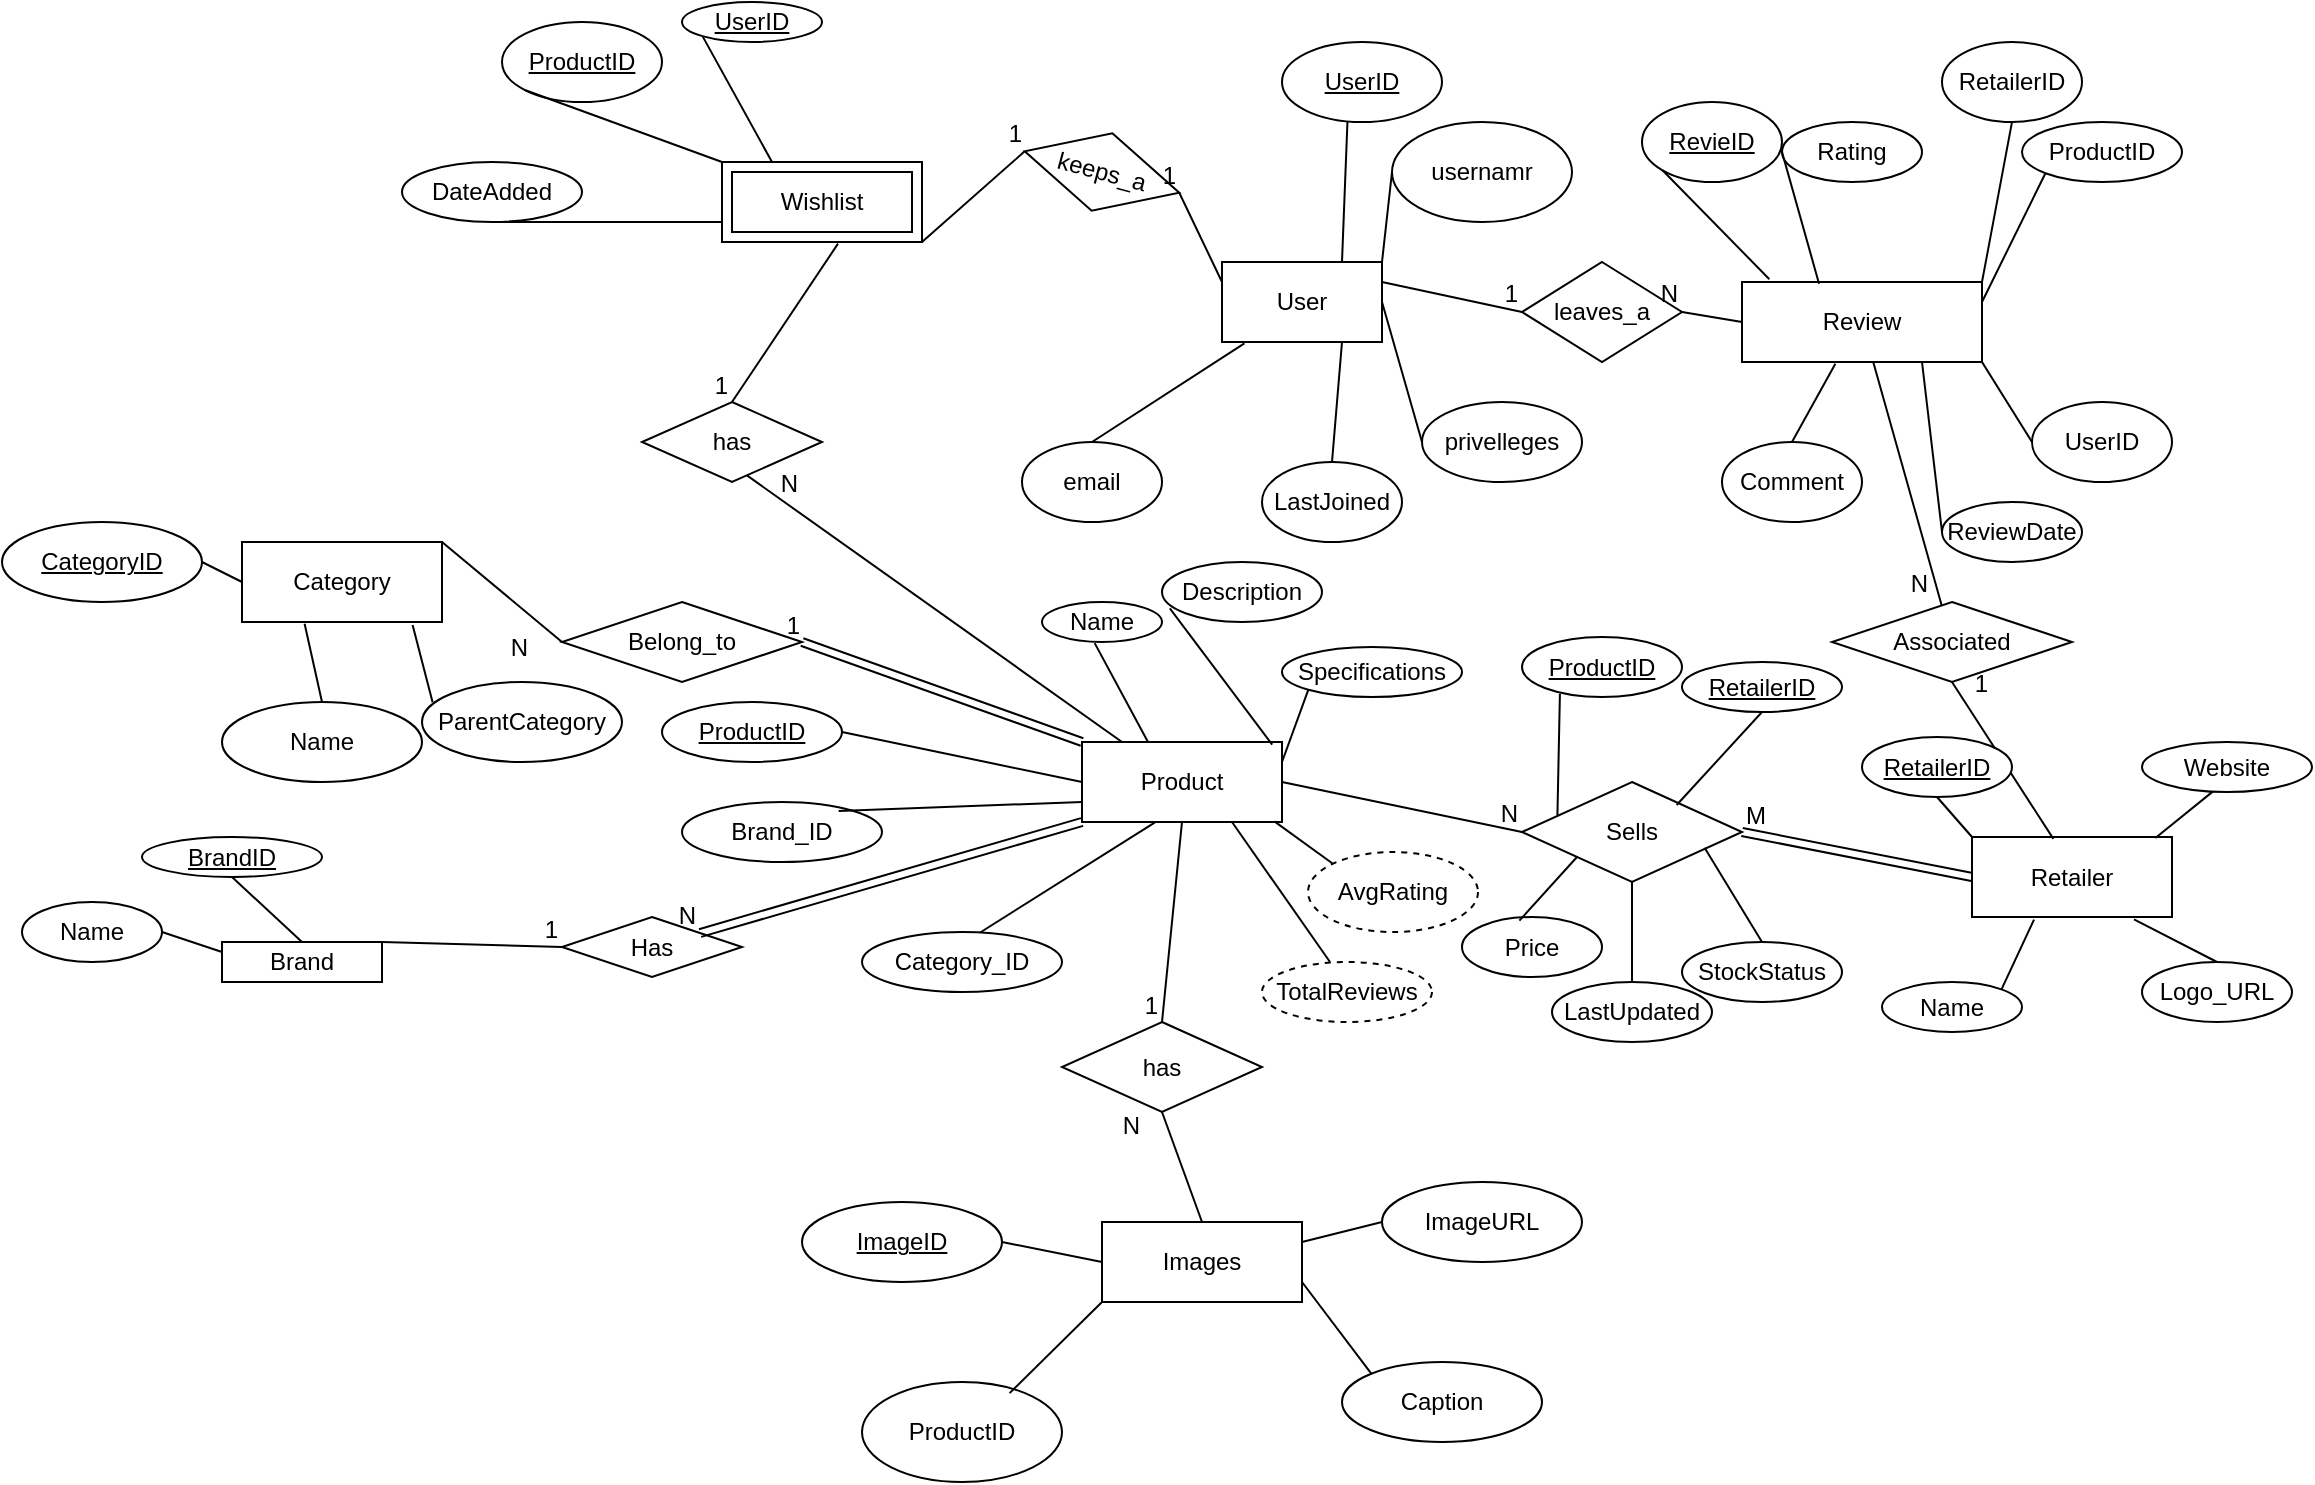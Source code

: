 <mxfile version="26.2.3">
  <diagram id="R2lEEEUBdFMjLlhIrx00" name="Page-1">
    <mxGraphModel dx="3183" dy="1044" grid="1" gridSize="10" guides="1" tooltips="1" connect="1" arrows="1" fold="1" page="1" pageScale="1" pageWidth="850" pageHeight="1100" math="0" shadow="0" extFonts="Permanent Marker^https://fonts.googleapis.com/css?family=Permanent+Marker">
      <root>
        <mxCell id="0" />
        <mxCell id="1" parent="0" />
        <mxCell id="jEEAlRVITa8a3OwtmOjl-1" value="User" style="rounded=0;whiteSpace=wrap;html=1;" vertex="1" parent="1">
          <mxGeometry x="340" y="290" width="80" height="40" as="geometry" />
        </mxCell>
        <mxCell id="jEEAlRVITa8a3OwtmOjl-2" value="email" style="ellipse;whiteSpace=wrap;html=1;" vertex="1" parent="1">
          <mxGeometry x="240" y="380" width="70" height="40" as="geometry" />
        </mxCell>
        <mxCell id="jEEAlRVITa8a3OwtmOjl-3" value="usernamr" style="ellipse;whiteSpace=wrap;html=1;" vertex="1" parent="1">
          <mxGeometry x="425" y="220" width="90" height="50" as="geometry" />
        </mxCell>
        <mxCell id="jEEAlRVITa8a3OwtmOjl-4" value="privelleges" style="ellipse;whiteSpace=wrap;html=1;" vertex="1" parent="1">
          <mxGeometry x="440" y="360" width="80" height="40" as="geometry" />
        </mxCell>
        <mxCell id="jEEAlRVITa8a3OwtmOjl-6" value="LastJoined" style="ellipse;whiteSpace=wrap;html=1;" vertex="1" parent="1">
          <mxGeometry x="360" y="390" width="70" height="40" as="geometry" />
        </mxCell>
        <mxCell id="jEEAlRVITa8a3OwtmOjl-7" value="&lt;u&gt;UserID&lt;/u&gt;" style="ellipse;whiteSpace=wrap;html=1;" vertex="1" parent="1">
          <mxGeometry x="370" y="180" width="80" height="40" as="geometry" />
        </mxCell>
        <mxCell id="jEEAlRVITa8a3OwtmOjl-9" value="" style="endArrow=none;html=1;rounded=0;exitX=0.5;exitY=0;exitDx=0;exitDy=0;entryX=0.14;entryY=1.018;entryDx=0;entryDy=0;entryPerimeter=0;" edge="1" parent="1" source="jEEAlRVITa8a3OwtmOjl-2" target="jEEAlRVITa8a3OwtmOjl-1">
          <mxGeometry width="50" height="50" relative="1" as="geometry">
            <mxPoint x="610" y="440" as="sourcePoint" />
            <mxPoint x="660" y="390" as="targetPoint" />
          </mxGeometry>
        </mxCell>
        <mxCell id="jEEAlRVITa8a3OwtmOjl-10" value="" style="endArrow=none;html=1;rounded=0;entryX=0.409;entryY=1;entryDx=0;entryDy=0;entryPerimeter=0;exitX=0.75;exitY=0;exitDx=0;exitDy=0;" edge="1" parent="1" source="jEEAlRVITa8a3OwtmOjl-1" target="jEEAlRVITa8a3OwtmOjl-7">
          <mxGeometry width="50" height="50" relative="1" as="geometry">
            <mxPoint x="335" y="280" as="sourcePoint" />
            <mxPoint x="385" y="230" as="targetPoint" />
          </mxGeometry>
        </mxCell>
        <mxCell id="jEEAlRVITa8a3OwtmOjl-11" value="" style="endArrow=none;html=1;rounded=0;exitX=1;exitY=0;exitDx=0;exitDy=0;entryX=0;entryY=0.5;entryDx=0;entryDy=0;" edge="1" parent="1" source="jEEAlRVITa8a3OwtmOjl-1" target="jEEAlRVITa8a3OwtmOjl-3">
          <mxGeometry width="50" height="50" relative="1" as="geometry">
            <mxPoint x="610" y="440" as="sourcePoint" />
            <mxPoint x="660" y="390" as="targetPoint" />
          </mxGeometry>
        </mxCell>
        <mxCell id="jEEAlRVITa8a3OwtmOjl-12" value="" style="endArrow=none;html=1;rounded=0;exitX=1;exitY=0.5;exitDx=0;exitDy=0;entryX=0;entryY=0.5;entryDx=0;entryDy=0;" edge="1" parent="1" source="jEEAlRVITa8a3OwtmOjl-1" target="jEEAlRVITa8a3OwtmOjl-4">
          <mxGeometry width="50" height="50" relative="1" as="geometry">
            <mxPoint x="610" y="440" as="sourcePoint" />
            <mxPoint x="660" y="390" as="targetPoint" />
          </mxGeometry>
        </mxCell>
        <mxCell id="jEEAlRVITa8a3OwtmOjl-13" value="" style="endArrow=none;html=1;rounded=0;entryX=0.75;entryY=1;entryDx=0;entryDy=0;exitX=0.5;exitY=0;exitDx=0;exitDy=0;" edge="1" parent="1" source="jEEAlRVITa8a3OwtmOjl-6" target="jEEAlRVITa8a3OwtmOjl-1">
          <mxGeometry width="50" height="50" relative="1" as="geometry">
            <mxPoint x="610" y="440" as="sourcePoint" />
            <mxPoint x="660" y="390" as="targetPoint" />
          </mxGeometry>
        </mxCell>
        <mxCell id="jEEAlRVITa8a3OwtmOjl-16" value="Review" style="rounded=0;whiteSpace=wrap;html=1;" vertex="1" parent="1">
          <mxGeometry x="600" y="300" width="120" height="40" as="geometry" />
        </mxCell>
        <mxCell id="jEEAlRVITa8a3OwtmOjl-17" value="Rating" style="ellipse;whiteSpace=wrap;html=1;" vertex="1" parent="1">
          <mxGeometry x="620" y="220" width="70" height="30" as="geometry" />
        </mxCell>
        <mxCell id="jEEAlRVITa8a3OwtmOjl-18" value="Comment" style="ellipse;whiteSpace=wrap;html=1;" vertex="1" parent="1">
          <mxGeometry x="590" y="380" width="70" height="40" as="geometry" />
        </mxCell>
        <mxCell id="jEEAlRVITa8a3OwtmOjl-19" value="ReviewDate" style="ellipse;whiteSpace=wrap;html=1;" vertex="1" parent="1">
          <mxGeometry x="700" y="410" width="70" height="30" as="geometry" />
        </mxCell>
        <mxCell id="jEEAlRVITa8a3OwtmOjl-20" value="UserID" style="ellipse;whiteSpace=wrap;html=1;" vertex="1" parent="1">
          <mxGeometry x="745" y="360" width="70" height="40" as="geometry" />
        </mxCell>
        <mxCell id="jEEAlRVITa8a3OwtmOjl-21" value="ProductID" style="ellipse;whiteSpace=wrap;html=1;" vertex="1" parent="1">
          <mxGeometry x="740" y="220" width="80" height="30" as="geometry" />
        </mxCell>
        <mxCell id="jEEAlRVITa8a3OwtmOjl-22" value="RetailerID" style="ellipse;whiteSpace=wrap;html=1;" vertex="1" parent="1">
          <mxGeometry x="700" y="180" width="70" height="40" as="geometry" />
        </mxCell>
        <mxCell id="jEEAlRVITa8a3OwtmOjl-23" value="&lt;u&gt;RevieID&lt;/u&gt;" style="ellipse;whiteSpace=wrap;html=1;" vertex="1" parent="1">
          <mxGeometry x="550" y="210" width="70" height="40" as="geometry" />
        </mxCell>
        <mxCell id="jEEAlRVITa8a3OwtmOjl-24" value="" style="endArrow=none;html=1;rounded=0;entryX=0;entryY=0.5;entryDx=0;entryDy=0;exitX=0.75;exitY=1;exitDx=0;exitDy=0;" edge="1" parent="1" source="jEEAlRVITa8a3OwtmOjl-16" target="jEEAlRVITa8a3OwtmOjl-19">
          <mxGeometry width="50" height="50" relative="1" as="geometry">
            <mxPoint x="620" y="450" as="sourcePoint" />
            <mxPoint x="670" y="400" as="targetPoint" />
          </mxGeometry>
        </mxCell>
        <mxCell id="jEEAlRVITa8a3OwtmOjl-25" value="" style="endArrow=none;html=1;rounded=0;entryX=0;entryY=0.5;entryDx=0;entryDy=0;exitX=1;exitY=1;exitDx=0;exitDy=0;" edge="1" parent="1" source="jEEAlRVITa8a3OwtmOjl-16" target="jEEAlRVITa8a3OwtmOjl-20">
          <mxGeometry width="50" height="50" relative="1" as="geometry">
            <mxPoint x="600" y="430" as="sourcePoint" />
            <mxPoint x="715.0" y="300" as="targetPoint" />
          </mxGeometry>
        </mxCell>
        <mxCell id="jEEAlRVITa8a3OwtmOjl-26" value="" style="endArrow=none;html=1;rounded=0;entryX=0;entryY=1;entryDx=0;entryDy=0;exitX=1;exitY=0.25;exitDx=0;exitDy=0;" edge="1" parent="1" source="jEEAlRVITa8a3OwtmOjl-16" target="jEEAlRVITa8a3OwtmOjl-21">
          <mxGeometry width="50" height="50" relative="1" as="geometry">
            <mxPoint x="570" y="430" as="sourcePoint" />
            <mxPoint x="620" y="380" as="targetPoint" />
          </mxGeometry>
        </mxCell>
        <mxCell id="jEEAlRVITa8a3OwtmOjl-27" value="" style="endArrow=none;html=1;rounded=0;entryX=0.5;entryY=1;entryDx=0;entryDy=0;exitX=1;exitY=0;exitDx=0;exitDy=0;" edge="1" parent="1" source="jEEAlRVITa8a3OwtmOjl-16" target="jEEAlRVITa8a3OwtmOjl-22">
          <mxGeometry width="50" height="50" relative="1" as="geometry">
            <mxPoint x="605" y="410" as="sourcePoint" />
            <mxPoint x="730" y="200" as="targetPoint" />
          </mxGeometry>
        </mxCell>
        <mxCell id="jEEAlRVITa8a3OwtmOjl-28" value="" style="endArrow=none;html=1;rounded=0;exitX=0;exitY=0.5;exitDx=0;exitDy=0;entryX=0.321;entryY=0.021;entryDx=0;entryDy=0;entryPerimeter=0;" edge="1" parent="1" source="jEEAlRVITa8a3OwtmOjl-17" target="jEEAlRVITa8a3OwtmOjl-16">
          <mxGeometry width="50" height="50" relative="1" as="geometry">
            <mxPoint x="610" y="440" as="sourcePoint" />
            <mxPoint x="600" y="280" as="targetPoint" />
          </mxGeometry>
        </mxCell>
        <mxCell id="jEEAlRVITa8a3OwtmOjl-29" value="" style="endArrow=none;html=1;rounded=0;entryX=0.114;entryY=-0.035;entryDx=0;entryDy=0;entryPerimeter=0;exitX=0;exitY=1;exitDx=0;exitDy=0;" edge="1" parent="1" source="jEEAlRVITa8a3OwtmOjl-23" target="jEEAlRVITa8a3OwtmOjl-16">
          <mxGeometry width="50" height="50" relative="1" as="geometry">
            <mxPoint x="610" y="440" as="sourcePoint" />
            <mxPoint x="660" y="390" as="targetPoint" />
          </mxGeometry>
        </mxCell>
        <mxCell id="jEEAlRVITa8a3OwtmOjl-30" value="" style="endArrow=none;html=1;rounded=0;exitX=0.5;exitY=0;exitDx=0;exitDy=0;entryX=0.389;entryY=1.022;entryDx=0;entryDy=0;entryPerimeter=0;" edge="1" parent="1" source="jEEAlRVITa8a3OwtmOjl-18" target="jEEAlRVITa8a3OwtmOjl-16">
          <mxGeometry width="50" height="50" relative="1" as="geometry">
            <mxPoint x="610" y="440" as="sourcePoint" />
            <mxPoint x="660" y="390" as="targetPoint" />
          </mxGeometry>
        </mxCell>
        <mxCell id="jEEAlRVITa8a3OwtmOjl-31" value="leaves_a" style="rhombus;whiteSpace=wrap;html=1;" vertex="1" parent="1">
          <mxGeometry x="490" y="290" width="80" height="50" as="geometry" />
        </mxCell>
        <mxCell id="jEEAlRVITa8a3OwtmOjl-33" value="" style="endArrow=none;html=1;rounded=0;entryX=0;entryY=0.5;entryDx=0;entryDy=0;exitX=1;exitY=0.25;exitDx=0;exitDy=0;" edge="1" parent="1" source="jEEAlRVITa8a3OwtmOjl-1" target="jEEAlRVITa8a3OwtmOjl-31">
          <mxGeometry relative="1" as="geometry">
            <mxPoint x="550" y="410" as="sourcePoint" />
            <mxPoint x="710" y="410" as="targetPoint" />
          </mxGeometry>
        </mxCell>
        <mxCell id="jEEAlRVITa8a3OwtmOjl-34" value="1" style="resizable=0;html=1;whiteSpace=wrap;align=right;verticalAlign=bottom;" connectable="0" vertex="1" parent="jEEAlRVITa8a3OwtmOjl-33">
          <mxGeometry x="1" relative="1" as="geometry" />
        </mxCell>
        <mxCell id="jEEAlRVITa8a3OwtmOjl-35" value="" style="endArrow=none;html=1;rounded=0;entryX=1;entryY=0.5;entryDx=0;entryDy=0;exitX=0;exitY=0.5;exitDx=0;exitDy=0;" edge="1" parent="1" source="jEEAlRVITa8a3OwtmOjl-16" target="jEEAlRVITa8a3OwtmOjl-31">
          <mxGeometry relative="1" as="geometry">
            <mxPoint x="550" y="410" as="sourcePoint" />
            <mxPoint x="710" y="410" as="targetPoint" />
          </mxGeometry>
        </mxCell>
        <mxCell id="jEEAlRVITa8a3OwtmOjl-36" value="N" style="resizable=0;html=1;whiteSpace=wrap;align=right;verticalAlign=bottom;" connectable="0" vertex="1" parent="jEEAlRVITa8a3OwtmOjl-35">
          <mxGeometry x="1" relative="1" as="geometry" />
        </mxCell>
        <mxCell id="jEEAlRVITa8a3OwtmOjl-40" value="&lt;u&gt;ProductID&lt;/u&gt;" style="ellipse;whiteSpace=wrap;html=1;" vertex="1" parent="1">
          <mxGeometry x="-20" y="170" width="80" height="40" as="geometry" />
        </mxCell>
        <mxCell id="jEEAlRVITa8a3OwtmOjl-41" value="&lt;u&gt;UserID&lt;/u&gt;" style="ellipse;whiteSpace=wrap;html=1;" vertex="1" parent="1">
          <mxGeometry x="70" y="160" width="70" height="20" as="geometry" />
        </mxCell>
        <mxCell id="jEEAlRVITa8a3OwtmOjl-42" value="DateAdded" style="ellipse;whiteSpace=wrap;html=1;" vertex="1" parent="1">
          <mxGeometry x="-70" y="240" width="90" height="30" as="geometry" />
        </mxCell>
        <mxCell id="jEEAlRVITa8a3OwtmOjl-43" value="Wishlist" style="shape=ext;margin=3;double=1;whiteSpace=wrap;html=1;align=center;" vertex="1" parent="1">
          <mxGeometry x="90" y="240" width="100" height="40" as="geometry" />
        </mxCell>
        <mxCell id="jEEAlRVITa8a3OwtmOjl-44" value="" style="endArrow=none;html=1;rounded=0;exitX=0.25;exitY=0;exitDx=0;exitDy=0;entryX=0;entryY=1;entryDx=0;entryDy=0;" edge="1" parent="1" source="jEEAlRVITa8a3OwtmOjl-43" target="jEEAlRVITa8a3OwtmOjl-41">
          <mxGeometry width="50" height="50" relative="1" as="geometry">
            <mxPoint x="410" y="260" as="sourcePoint" />
            <mxPoint x="460" y="210" as="targetPoint" />
          </mxGeometry>
        </mxCell>
        <mxCell id="jEEAlRVITa8a3OwtmOjl-45" value="" style="endArrow=none;html=1;rounded=0;exitX=0;exitY=0;exitDx=0;exitDy=0;entryX=0;entryY=1;entryDx=0;entryDy=0;" edge="1" parent="1" source="jEEAlRVITa8a3OwtmOjl-43" target="jEEAlRVITa8a3OwtmOjl-40">
          <mxGeometry width="50" height="50" relative="1" as="geometry">
            <mxPoint x="410" y="260" as="sourcePoint" />
            <mxPoint x="460" y="210" as="targetPoint" />
          </mxGeometry>
        </mxCell>
        <mxCell id="jEEAlRVITa8a3OwtmOjl-46" value="" style="endArrow=none;html=1;rounded=0;entryX=0.5;entryY=1;entryDx=0;entryDy=0;exitX=0;exitY=0.75;exitDx=0;exitDy=0;" edge="1" parent="1" source="jEEAlRVITa8a3OwtmOjl-43" target="jEEAlRVITa8a3OwtmOjl-42">
          <mxGeometry width="50" height="50" relative="1" as="geometry">
            <mxPoint x="130" y="200" as="sourcePoint" />
            <mxPoint x="65.0" y="150" as="targetPoint" />
          </mxGeometry>
        </mxCell>
        <mxCell id="jEEAlRVITa8a3OwtmOjl-48" value="keeps_a" style="rhombus;whiteSpace=wrap;html=1;rotation=15;" vertex="1" parent="1">
          <mxGeometry x="240" y="225" width="80" height="40" as="geometry" />
        </mxCell>
        <mxCell id="jEEAlRVITa8a3OwtmOjl-49" value="" style="endArrow=none;html=1;rounded=0;entryX=1;entryY=0.5;entryDx=0;entryDy=0;exitX=0;exitY=0.25;exitDx=0;exitDy=0;" edge="1" parent="1" source="jEEAlRVITa8a3OwtmOjl-1" target="jEEAlRVITa8a3OwtmOjl-48">
          <mxGeometry relative="1" as="geometry">
            <mxPoint x="320" y="280" as="sourcePoint" />
            <mxPoint x="480" y="280" as="targetPoint" />
          </mxGeometry>
        </mxCell>
        <mxCell id="jEEAlRVITa8a3OwtmOjl-50" value="1" style="resizable=0;html=1;whiteSpace=wrap;align=right;verticalAlign=bottom;" connectable="0" vertex="1" parent="jEEAlRVITa8a3OwtmOjl-49">
          <mxGeometry x="1" relative="1" as="geometry" />
        </mxCell>
        <mxCell id="jEEAlRVITa8a3OwtmOjl-51" value="" style="endArrow=none;html=1;rounded=0;entryX=0;entryY=0.5;entryDx=0;entryDy=0;exitX=1;exitY=1;exitDx=0;exitDy=0;" edge="1" parent="1" source="jEEAlRVITa8a3OwtmOjl-43" target="jEEAlRVITa8a3OwtmOjl-48">
          <mxGeometry relative="1" as="geometry">
            <mxPoint x="320" y="280" as="sourcePoint" />
            <mxPoint x="480" y="280" as="targetPoint" />
          </mxGeometry>
        </mxCell>
        <mxCell id="jEEAlRVITa8a3OwtmOjl-52" value="1" style="resizable=0;html=1;whiteSpace=wrap;align=right;verticalAlign=bottom;" connectable="0" vertex="1" parent="jEEAlRVITa8a3OwtmOjl-51">
          <mxGeometry x="1" relative="1" as="geometry" />
        </mxCell>
        <mxCell id="jEEAlRVITa8a3OwtmOjl-54" value="Product" style="whiteSpace=wrap;html=1;align=center;" vertex="1" parent="1">
          <mxGeometry x="270" y="530" width="100" height="40" as="geometry" />
        </mxCell>
        <mxCell id="jEEAlRVITa8a3OwtmOjl-55" value="ProductID" style="ellipse;whiteSpace=wrap;html=1;align=center;fontStyle=4;" vertex="1" parent="1">
          <mxGeometry x="60" y="510" width="90" height="30" as="geometry" />
        </mxCell>
        <mxCell id="jEEAlRVITa8a3OwtmOjl-56" value="" style="endArrow=none;html=1;rounded=0;entryX=0;entryY=0.5;entryDx=0;entryDy=0;exitX=1;exitY=0.5;exitDx=0;exitDy=0;" edge="1" parent="1" source="jEEAlRVITa8a3OwtmOjl-55" target="jEEAlRVITa8a3OwtmOjl-54">
          <mxGeometry relative="1" as="geometry">
            <mxPoint x="310" y="460" as="sourcePoint" />
            <mxPoint x="470" y="460" as="targetPoint" />
          </mxGeometry>
        </mxCell>
        <mxCell id="jEEAlRVITa8a3OwtmOjl-57" value="Name" style="ellipse;whiteSpace=wrap;html=1;align=center;" vertex="1" parent="1">
          <mxGeometry x="250" y="460" width="60" height="20" as="geometry" />
        </mxCell>
        <mxCell id="jEEAlRVITa8a3OwtmOjl-58" value="Category_ID" style="ellipse;whiteSpace=wrap;html=1;align=center;" vertex="1" parent="1">
          <mxGeometry x="160" y="625" width="100" height="30" as="geometry" />
        </mxCell>
        <mxCell id="jEEAlRVITa8a3OwtmOjl-59" value="Specifications" style="ellipse;whiteSpace=wrap;html=1;align=center;" vertex="1" parent="1">
          <mxGeometry x="370" y="482.5" width="90" height="25" as="geometry" />
        </mxCell>
        <mxCell id="jEEAlRVITa8a3OwtmOjl-60" value="Description" style="ellipse;whiteSpace=wrap;html=1;align=center;" vertex="1" parent="1">
          <mxGeometry x="310" y="440" width="80" height="30" as="geometry" />
        </mxCell>
        <mxCell id="jEEAlRVITa8a3OwtmOjl-61" value="Brand_ID" style="ellipse;whiteSpace=wrap;html=1;align=center;" vertex="1" parent="1">
          <mxGeometry x="70" y="560" width="100" height="30" as="geometry" />
        </mxCell>
        <mxCell id="jEEAlRVITa8a3OwtmOjl-62" value="" style="endArrow=none;html=1;rounded=0;exitX=0.365;exitY=1.005;exitDx=0;exitDy=0;exitPerimeter=0;entryX=0.591;entryY=0.008;entryDx=0;entryDy=0;entryPerimeter=0;" edge="1" parent="1" source="jEEAlRVITa8a3OwtmOjl-54" target="jEEAlRVITa8a3OwtmOjl-58">
          <mxGeometry relative="1" as="geometry">
            <mxPoint x="310" y="590" as="sourcePoint" />
            <mxPoint x="470" y="590" as="targetPoint" />
          </mxGeometry>
        </mxCell>
        <mxCell id="jEEAlRVITa8a3OwtmOjl-63" value="" style="endArrow=none;html=1;rounded=0;exitX=0.783;exitY=0.148;exitDx=0;exitDy=0;exitPerimeter=0;entryX=0;entryY=0.75;entryDx=0;entryDy=0;" edge="1" parent="1" source="jEEAlRVITa8a3OwtmOjl-61" target="jEEAlRVITa8a3OwtmOjl-54">
          <mxGeometry relative="1" as="geometry">
            <mxPoint x="310" y="590" as="sourcePoint" />
            <mxPoint x="260" y="560" as="targetPoint" />
          </mxGeometry>
        </mxCell>
        <mxCell id="jEEAlRVITa8a3OwtmOjl-65" value="" style="endArrow=none;html=1;rounded=0;entryX=0.439;entryY=1.028;entryDx=0;entryDy=0;entryPerimeter=0;" edge="1" parent="1" target="jEEAlRVITa8a3OwtmOjl-57">
          <mxGeometry relative="1" as="geometry">
            <mxPoint x="303" y="530" as="sourcePoint" />
            <mxPoint x="470" y="590" as="targetPoint" />
          </mxGeometry>
        </mxCell>
        <mxCell id="jEEAlRVITa8a3OwtmOjl-66" value="" style="endArrow=none;html=1;rounded=0;entryX=0.049;entryY=0.772;entryDx=0;entryDy=0;entryPerimeter=0;exitX=0.951;exitY=0.032;exitDx=0;exitDy=0;exitPerimeter=0;" edge="1" parent="1" source="jEEAlRVITa8a3OwtmOjl-54" target="jEEAlRVITa8a3OwtmOjl-60">
          <mxGeometry relative="1" as="geometry">
            <mxPoint x="310" y="590" as="sourcePoint" />
            <mxPoint x="470" y="590" as="targetPoint" />
          </mxGeometry>
        </mxCell>
        <mxCell id="jEEAlRVITa8a3OwtmOjl-67" value="" style="endArrow=none;html=1;rounded=0;exitX=1;exitY=0.25;exitDx=0;exitDy=0;entryX=0;entryY=1;entryDx=0;entryDy=0;" edge="1" parent="1" source="jEEAlRVITa8a3OwtmOjl-54" target="jEEAlRVITa8a3OwtmOjl-59">
          <mxGeometry relative="1" as="geometry">
            <mxPoint x="310" y="590" as="sourcePoint" />
            <mxPoint x="380" y="500" as="targetPoint" />
          </mxGeometry>
        </mxCell>
        <mxCell id="jEEAlRVITa8a3OwtmOjl-68" value="TotalReviews" style="ellipse;whiteSpace=wrap;html=1;align=center;dashed=1;" vertex="1" parent="1">
          <mxGeometry x="360" y="640" width="85" height="30" as="geometry" />
        </mxCell>
        <mxCell id="jEEAlRVITa8a3OwtmOjl-69" value="AvgRating" style="ellipse;whiteSpace=wrap;html=1;align=center;dashed=1;" vertex="1" parent="1">
          <mxGeometry x="383" y="585" width="85" height="40" as="geometry" />
        </mxCell>
        <mxCell id="jEEAlRVITa8a3OwtmOjl-70" value="" style="endArrow=none;html=1;rounded=0;exitX=0.962;exitY=0.992;exitDx=0;exitDy=0;exitPerimeter=0;entryX=0;entryY=0;entryDx=0;entryDy=0;" edge="1" parent="1" source="jEEAlRVITa8a3OwtmOjl-54" target="jEEAlRVITa8a3OwtmOjl-69">
          <mxGeometry relative="1" as="geometry">
            <mxPoint x="310" y="640" as="sourcePoint" />
            <mxPoint x="470" y="640" as="targetPoint" />
          </mxGeometry>
        </mxCell>
        <mxCell id="jEEAlRVITa8a3OwtmOjl-71" value="" style="endArrow=none;html=1;rounded=0;exitX=0.75;exitY=1;exitDx=0;exitDy=0;entryX=0.4;entryY=0;entryDx=0;entryDy=0;entryPerimeter=0;" edge="1" parent="1" source="jEEAlRVITa8a3OwtmOjl-54" target="jEEAlRVITa8a3OwtmOjl-68">
          <mxGeometry relative="1" as="geometry">
            <mxPoint x="310" y="640" as="sourcePoint" />
            <mxPoint x="470" y="640" as="targetPoint" />
          </mxGeometry>
        </mxCell>
        <mxCell id="jEEAlRVITa8a3OwtmOjl-72" value="has" style="shape=rhombus;perimeter=rhombusPerimeter;whiteSpace=wrap;html=1;align=center;" vertex="1" parent="1">
          <mxGeometry x="50" y="360" width="90" height="40" as="geometry" />
        </mxCell>
        <mxCell id="jEEAlRVITa8a3OwtmOjl-73" value="Belong_to" style="shape=rhombus;perimeter=rhombusPerimeter;whiteSpace=wrap;html=1;align=center;" vertex="1" parent="1">
          <mxGeometry x="10" y="460" width="120" height="40" as="geometry" />
        </mxCell>
        <mxCell id="jEEAlRVITa8a3OwtmOjl-74" value="Category" style="whiteSpace=wrap;html=1;align=center;" vertex="1" parent="1">
          <mxGeometry x="-150" y="430" width="100" height="40" as="geometry" />
        </mxCell>
        <mxCell id="jEEAlRVITa8a3OwtmOjl-75" value="ParentCategory" style="ellipse;whiteSpace=wrap;html=1;align=center;" vertex="1" parent="1">
          <mxGeometry x="-60" y="500" width="100" height="40" as="geometry" />
        </mxCell>
        <mxCell id="jEEAlRVITa8a3OwtmOjl-76" value="Name" style="ellipse;whiteSpace=wrap;html=1;align=center;" vertex="1" parent="1">
          <mxGeometry x="-160" y="510" width="100" height="40" as="geometry" />
        </mxCell>
        <mxCell id="jEEAlRVITa8a3OwtmOjl-77" value="" style="endArrow=none;html=1;rounded=0;exitX=0.313;exitY=1.021;exitDx=0;exitDy=0;exitPerimeter=0;entryX=0.5;entryY=0;entryDx=0;entryDy=0;" edge="1" parent="1" source="jEEAlRVITa8a3OwtmOjl-74" target="jEEAlRVITa8a3OwtmOjl-76">
          <mxGeometry relative="1" as="geometry">
            <mxPoint x="200" y="580" as="sourcePoint" />
            <mxPoint x="360" y="580" as="targetPoint" />
          </mxGeometry>
        </mxCell>
        <mxCell id="jEEAlRVITa8a3OwtmOjl-78" value="" style="endArrow=none;html=1;rounded=0;exitX=0.853;exitY=1.038;exitDx=0;exitDy=0;exitPerimeter=0;entryX=0.053;entryY=0.254;entryDx=0;entryDy=0;entryPerimeter=0;" edge="1" parent="1" source="jEEAlRVITa8a3OwtmOjl-74" target="jEEAlRVITa8a3OwtmOjl-75">
          <mxGeometry relative="1" as="geometry">
            <mxPoint x="200" y="580" as="sourcePoint" />
            <mxPoint x="360" y="580" as="targetPoint" />
          </mxGeometry>
        </mxCell>
        <mxCell id="jEEAlRVITa8a3OwtmOjl-79" value="CategoryID" style="ellipse;whiteSpace=wrap;html=1;align=center;fontStyle=4;" vertex="1" parent="1">
          <mxGeometry x="-270" y="420" width="100" height="40" as="geometry" />
        </mxCell>
        <mxCell id="jEEAlRVITa8a3OwtmOjl-80" value="" style="endArrow=none;html=1;rounded=0;exitX=1;exitY=0.5;exitDx=0;exitDy=0;entryX=0;entryY=0.5;entryDx=0;entryDy=0;" edge="1" parent="1" source="jEEAlRVITa8a3OwtmOjl-79" target="jEEAlRVITa8a3OwtmOjl-74">
          <mxGeometry relative="1" as="geometry">
            <mxPoint x="200" y="580" as="sourcePoint" />
            <mxPoint x="360" y="580" as="targetPoint" />
          </mxGeometry>
        </mxCell>
        <mxCell id="jEEAlRVITa8a3OwtmOjl-81" value="" style="shape=link;html=1;rounded=0;entryX=1;entryY=0.5;entryDx=0;entryDy=0;exitX=0;exitY=0;exitDx=0;exitDy=0;" edge="1" parent="1" source="jEEAlRVITa8a3OwtmOjl-54" target="jEEAlRVITa8a3OwtmOjl-73">
          <mxGeometry relative="1" as="geometry">
            <mxPoint x="200" y="580" as="sourcePoint" />
            <mxPoint x="360" y="580" as="targetPoint" />
          </mxGeometry>
        </mxCell>
        <mxCell id="jEEAlRVITa8a3OwtmOjl-82" value="1" style="resizable=0;html=1;whiteSpace=wrap;align=right;verticalAlign=bottom;" connectable="0" vertex="1" parent="jEEAlRVITa8a3OwtmOjl-81">
          <mxGeometry x="1" relative="1" as="geometry" />
        </mxCell>
        <mxCell id="jEEAlRVITa8a3OwtmOjl-83" value="" style="endArrow=none;html=1;rounded=0;entryX=0;entryY=0.5;entryDx=0;entryDy=0;exitX=1;exitY=0;exitDx=0;exitDy=0;" edge="1" parent="1" source="jEEAlRVITa8a3OwtmOjl-74" target="jEEAlRVITa8a3OwtmOjl-73">
          <mxGeometry relative="1" as="geometry">
            <mxPoint x="200" y="580" as="sourcePoint" />
            <mxPoint x="360" y="580" as="targetPoint" />
          </mxGeometry>
        </mxCell>
        <mxCell id="jEEAlRVITa8a3OwtmOjl-84" value="N" style="resizable=0;html=1;whiteSpace=wrap;align=right;verticalAlign=bottom;" connectable="0" vertex="1" parent="jEEAlRVITa8a3OwtmOjl-83">
          <mxGeometry x="1" relative="1" as="geometry">
            <mxPoint x="-15" y="12" as="offset" />
          </mxGeometry>
        </mxCell>
        <mxCell id="jEEAlRVITa8a3OwtmOjl-86" value="" style="endArrow=none;html=1;rounded=0;entryX=0.5;entryY=0;entryDx=0;entryDy=0;exitX=0.58;exitY=1.021;exitDx=0;exitDy=0;exitPerimeter=0;" edge="1" parent="1" source="jEEAlRVITa8a3OwtmOjl-43" target="jEEAlRVITa8a3OwtmOjl-72">
          <mxGeometry relative="1" as="geometry">
            <mxPoint x="200" y="410" as="sourcePoint" />
            <mxPoint x="360" y="410" as="targetPoint" />
          </mxGeometry>
        </mxCell>
        <mxCell id="jEEAlRVITa8a3OwtmOjl-87" value="1" style="resizable=0;html=1;whiteSpace=wrap;align=right;verticalAlign=bottom;" connectable="0" vertex="1" parent="jEEAlRVITa8a3OwtmOjl-86">
          <mxGeometry x="1" relative="1" as="geometry" />
        </mxCell>
        <mxCell id="jEEAlRVITa8a3OwtmOjl-88" value="" style="endArrow=none;html=1;rounded=0;entryX=0.585;entryY=0.921;entryDx=0;entryDy=0;entryPerimeter=0;exitX=0.2;exitY=0;exitDx=0;exitDy=0;exitPerimeter=0;" edge="1" parent="1" source="jEEAlRVITa8a3OwtmOjl-54" target="jEEAlRVITa8a3OwtmOjl-72">
          <mxGeometry relative="1" as="geometry">
            <mxPoint x="200" y="490" as="sourcePoint" />
            <mxPoint x="360" y="490" as="targetPoint" />
          </mxGeometry>
        </mxCell>
        <mxCell id="jEEAlRVITa8a3OwtmOjl-89" value="N" style="resizable=0;html=1;whiteSpace=wrap;align=right;verticalAlign=bottom;" connectable="0" vertex="1" parent="jEEAlRVITa8a3OwtmOjl-88">
          <mxGeometry x="1" relative="1" as="geometry">
            <mxPoint x="27" y="13" as="offset" />
          </mxGeometry>
        </mxCell>
        <mxCell id="jEEAlRVITa8a3OwtmOjl-90" value="Retailer" style="whiteSpace=wrap;html=1;align=center;" vertex="1" parent="1">
          <mxGeometry x="715" y="577.5" width="100" height="40" as="geometry" />
        </mxCell>
        <mxCell id="jEEAlRVITa8a3OwtmOjl-91" value="Associated" style="shape=rhombus;perimeter=rhombusPerimeter;whiteSpace=wrap;html=1;align=center;" vertex="1" parent="1">
          <mxGeometry x="645" y="460" width="120" height="40" as="geometry" />
        </mxCell>
        <mxCell id="jEEAlRVITa8a3OwtmOjl-92" value="" style="endArrow=none;html=1;rounded=0;" edge="1" parent="1" source="jEEAlRVITa8a3OwtmOjl-16" target="jEEAlRVITa8a3OwtmOjl-91">
          <mxGeometry relative="1" as="geometry">
            <mxPoint x="480" y="520" as="sourcePoint" />
            <mxPoint x="640" y="520" as="targetPoint" />
          </mxGeometry>
        </mxCell>
        <mxCell id="jEEAlRVITa8a3OwtmOjl-93" value="N" style="resizable=0;html=1;whiteSpace=wrap;align=right;verticalAlign=bottom;" connectable="0" vertex="1" parent="jEEAlRVITa8a3OwtmOjl-92">
          <mxGeometry x="1" relative="1" as="geometry">
            <mxPoint x="-5" y="-2" as="offset" />
          </mxGeometry>
        </mxCell>
        <mxCell id="jEEAlRVITa8a3OwtmOjl-94" value="" style="endArrow=none;html=1;rounded=0;entryX=0.5;entryY=1;entryDx=0;entryDy=0;exitX=0.407;exitY=0.023;exitDx=0;exitDy=0;exitPerimeter=0;" edge="1" parent="1" source="jEEAlRVITa8a3OwtmOjl-90" target="jEEAlRVITa8a3OwtmOjl-91">
          <mxGeometry relative="1" as="geometry">
            <mxPoint x="480" y="520" as="sourcePoint" />
            <mxPoint x="640" y="520" as="targetPoint" />
          </mxGeometry>
        </mxCell>
        <mxCell id="jEEAlRVITa8a3OwtmOjl-95" value="1" style="resizable=0;html=1;whiteSpace=wrap;align=right;verticalAlign=bottom;" connectable="0" vertex="1" parent="jEEAlRVITa8a3OwtmOjl-94">
          <mxGeometry x="1" relative="1" as="geometry">
            <mxPoint x="20" y="10" as="offset" />
          </mxGeometry>
        </mxCell>
        <mxCell id="jEEAlRVITa8a3OwtmOjl-96" value="Price" style="ellipse;whiteSpace=wrap;html=1;align=center;" vertex="1" parent="1">
          <mxGeometry x="460" y="617.5" width="70" height="30" as="geometry" />
        </mxCell>
        <mxCell id="jEEAlRVITa8a3OwtmOjl-97" value="" style="endArrow=none;html=1;rounded=0;entryX=0.41;entryY=0.061;entryDx=0;entryDy=0;exitX=0;exitY=1;exitDx=0;exitDy=0;entryPerimeter=0;" edge="1" parent="1" source="jEEAlRVITa8a3OwtmOjl-98" target="jEEAlRVITa8a3OwtmOjl-96">
          <mxGeometry relative="1" as="geometry">
            <mxPoint x="430" y="520" as="sourcePoint" />
            <mxPoint x="590" y="520" as="targetPoint" />
          </mxGeometry>
        </mxCell>
        <mxCell id="jEEAlRVITa8a3OwtmOjl-98" value="Sells" style="shape=rhombus;perimeter=rhombusPerimeter;whiteSpace=wrap;html=1;align=center;" vertex="1" parent="1">
          <mxGeometry x="490" y="550" width="110" height="50" as="geometry" />
        </mxCell>
        <mxCell id="jEEAlRVITa8a3OwtmOjl-102" value="" style="endArrow=none;html=1;rounded=0;entryX=0;entryY=0.5;entryDx=0;entryDy=0;exitX=1;exitY=0.5;exitDx=0;exitDy=0;" edge="1" parent="1" source="jEEAlRVITa8a3OwtmOjl-54" target="jEEAlRVITa8a3OwtmOjl-98">
          <mxGeometry relative="1" as="geometry">
            <mxPoint x="410" y="530" as="sourcePoint" />
            <mxPoint x="570" y="530" as="targetPoint" />
          </mxGeometry>
        </mxCell>
        <mxCell id="jEEAlRVITa8a3OwtmOjl-103" value="N" style="resizable=0;html=1;whiteSpace=wrap;align=right;verticalAlign=bottom;" connectable="0" vertex="1" parent="jEEAlRVITa8a3OwtmOjl-102">
          <mxGeometry x="1" relative="1" as="geometry" />
        </mxCell>
        <mxCell id="jEEAlRVITa8a3OwtmOjl-110" value="ProductID" style="ellipse;whiteSpace=wrap;html=1;align=center;fontStyle=4;" vertex="1" parent="1">
          <mxGeometry x="490" y="477.5" width="80" height="30" as="geometry" />
        </mxCell>
        <mxCell id="jEEAlRVITa8a3OwtmOjl-111" value="RetailerID" style="ellipse;whiteSpace=wrap;html=1;align=center;fontStyle=4;" vertex="1" parent="1">
          <mxGeometry x="570" y="490" width="80" height="25" as="geometry" />
        </mxCell>
        <mxCell id="jEEAlRVITa8a3OwtmOjl-113" value="" style="endArrow=none;html=1;rounded=0;entryX=0.161;entryY=0.33;entryDx=0;entryDy=0;entryPerimeter=0;exitX=0.237;exitY=0.95;exitDx=0;exitDy=0;exitPerimeter=0;" edge="1" parent="1" source="jEEAlRVITa8a3OwtmOjl-110" target="jEEAlRVITa8a3OwtmOjl-98">
          <mxGeometry relative="1" as="geometry">
            <mxPoint x="410" y="530" as="sourcePoint" />
            <mxPoint x="570" y="530" as="targetPoint" />
          </mxGeometry>
        </mxCell>
        <mxCell id="jEEAlRVITa8a3OwtmOjl-114" value="" style="endArrow=none;html=1;rounded=0;exitX=0.703;exitY=0.23;exitDx=0;exitDy=0;exitPerimeter=0;entryX=0.5;entryY=1;entryDx=0;entryDy=0;" edge="1" parent="1" source="jEEAlRVITa8a3OwtmOjl-98" target="jEEAlRVITa8a3OwtmOjl-111">
          <mxGeometry relative="1" as="geometry">
            <mxPoint x="480" y="470" as="sourcePoint" />
            <mxPoint x="640" y="470" as="targetPoint" />
          </mxGeometry>
        </mxCell>
        <mxCell id="jEEAlRVITa8a3OwtmOjl-115" value="RetailerID" style="ellipse;whiteSpace=wrap;html=1;align=center;fontStyle=4;" vertex="1" parent="1">
          <mxGeometry x="660" y="527.5" width="75" height="30" as="geometry" />
        </mxCell>
        <mxCell id="jEEAlRVITa8a3OwtmOjl-117" value="Name" style="ellipse;whiteSpace=wrap;html=1;align=center;" vertex="1" parent="1">
          <mxGeometry x="670" y="650" width="70" height="25" as="geometry" />
        </mxCell>
        <mxCell id="jEEAlRVITa8a3OwtmOjl-119" value="Logo_URL" style="ellipse;whiteSpace=wrap;html=1;align=center;" vertex="1" parent="1">
          <mxGeometry x="800" y="640" width="75" height="30" as="geometry" />
        </mxCell>
        <mxCell id="jEEAlRVITa8a3OwtmOjl-120" value="Website" style="ellipse;whiteSpace=wrap;html=1;align=center;" vertex="1" parent="1">
          <mxGeometry x="800" y="530" width="85" height="25" as="geometry" />
        </mxCell>
        <mxCell id="jEEAlRVITa8a3OwtmOjl-121" value="" style="endArrow=none;html=1;rounded=0;entryX=0.5;entryY=1;entryDx=0;entryDy=0;exitX=0;exitY=0;exitDx=0;exitDy=0;" edge="1" parent="1" source="jEEAlRVITa8a3OwtmOjl-90" target="jEEAlRVITa8a3OwtmOjl-115">
          <mxGeometry relative="1" as="geometry">
            <mxPoint x="740" y="610" as="sourcePoint" />
            <mxPoint x="900" y="610" as="targetPoint" />
          </mxGeometry>
        </mxCell>
        <mxCell id="jEEAlRVITa8a3OwtmOjl-122" value="" style="endArrow=none;html=1;rounded=0;entryX=0.416;entryY=0.993;entryDx=0;entryDy=0;entryPerimeter=0;exitX=0.917;exitY=0.012;exitDx=0;exitDy=0;exitPerimeter=0;" edge="1" parent="1" source="jEEAlRVITa8a3OwtmOjl-90" target="jEEAlRVITa8a3OwtmOjl-120">
          <mxGeometry relative="1" as="geometry">
            <mxPoint x="740" y="610" as="sourcePoint" />
            <mxPoint x="900" y="610" as="targetPoint" />
          </mxGeometry>
        </mxCell>
        <mxCell id="jEEAlRVITa8a3OwtmOjl-124" value="" style="endArrow=none;html=1;rounded=0;exitX=1;exitY=0;exitDx=0;exitDy=0;entryX=0.31;entryY=1.033;entryDx=0;entryDy=0;entryPerimeter=0;" edge="1" parent="1" source="jEEAlRVITa8a3OwtmOjl-117" target="jEEAlRVITa8a3OwtmOjl-90">
          <mxGeometry relative="1" as="geometry">
            <mxPoint x="740" y="610" as="sourcePoint" />
            <mxPoint x="900" y="610" as="targetPoint" />
          </mxGeometry>
        </mxCell>
        <mxCell id="jEEAlRVITa8a3OwtmOjl-125" value="" style="endArrow=none;html=1;rounded=0;entryX=0.5;entryY=0;entryDx=0;entryDy=0;exitX=0.81;exitY=1.029;exitDx=0;exitDy=0;exitPerimeter=0;" edge="1" parent="1" source="jEEAlRVITa8a3OwtmOjl-90" target="jEEAlRVITa8a3OwtmOjl-119">
          <mxGeometry relative="1" as="geometry">
            <mxPoint x="740" y="610" as="sourcePoint" />
            <mxPoint x="900" y="610" as="targetPoint" />
          </mxGeometry>
        </mxCell>
        <mxCell id="jEEAlRVITa8a3OwtmOjl-126" value="StockStatus" style="ellipse;whiteSpace=wrap;html=1;align=center;" vertex="1" parent="1">
          <mxGeometry x="570" y="630" width="80" height="30" as="geometry" />
        </mxCell>
        <mxCell id="jEEAlRVITa8a3OwtmOjl-127" value="" style="endArrow=none;html=1;rounded=0;entryX=0.5;entryY=0;entryDx=0;entryDy=0;exitX=0.83;exitY=0.657;exitDx=0;exitDy=0;exitPerimeter=0;" edge="1" parent="1" source="jEEAlRVITa8a3OwtmOjl-98" target="jEEAlRVITa8a3OwtmOjl-126">
          <mxGeometry relative="1" as="geometry">
            <mxPoint x="600" y="520" as="sourcePoint" />
            <mxPoint x="760" y="520" as="targetPoint" />
          </mxGeometry>
        </mxCell>
        <mxCell id="jEEAlRVITa8a3OwtmOjl-128" value="LastUpdated" style="ellipse;whiteSpace=wrap;html=1;align=center;" vertex="1" parent="1">
          <mxGeometry x="505" y="650" width="80" height="30" as="geometry" />
        </mxCell>
        <mxCell id="jEEAlRVITa8a3OwtmOjl-129" value="" style="endArrow=none;html=1;rounded=0;exitX=0.5;exitY=1;exitDx=0;exitDy=0;" edge="1" parent="1" source="jEEAlRVITa8a3OwtmOjl-98" target="jEEAlRVITa8a3OwtmOjl-128">
          <mxGeometry relative="1" as="geometry">
            <mxPoint x="600" y="520" as="sourcePoint" />
            <mxPoint x="760" y="520" as="targetPoint" />
          </mxGeometry>
        </mxCell>
        <mxCell id="jEEAlRVITa8a3OwtmOjl-130" value="Brand" style="whiteSpace=wrap;html=1;align=center;" vertex="1" parent="1">
          <mxGeometry x="-160" y="630" width="80" height="20" as="geometry" />
        </mxCell>
        <mxCell id="jEEAlRVITa8a3OwtmOjl-131" value="Has" style="shape=rhombus;perimeter=rhombusPerimeter;whiteSpace=wrap;html=1;align=center;" vertex="1" parent="1">
          <mxGeometry x="10" y="617.5" width="90" height="30" as="geometry" />
        </mxCell>
        <mxCell id="jEEAlRVITa8a3OwtmOjl-132" value="" style="endArrow=none;html=1;rounded=0;entryX=0;entryY=0.5;entryDx=0;entryDy=0;exitX=1;exitY=0;exitDx=0;exitDy=0;" edge="1" parent="1" source="jEEAlRVITa8a3OwtmOjl-130" target="jEEAlRVITa8a3OwtmOjl-131">
          <mxGeometry relative="1" as="geometry">
            <mxPoint x="350" y="560" as="sourcePoint" />
            <mxPoint x="510" y="560" as="targetPoint" />
          </mxGeometry>
        </mxCell>
        <mxCell id="jEEAlRVITa8a3OwtmOjl-133" value="1" style="resizable=0;html=1;whiteSpace=wrap;align=right;verticalAlign=bottom;" connectable="0" vertex="1" parent="jEEAlRVITa8a3OwtmOjl-132">
          <mxGeometry x="1" relative="1" as="geometry" />
        </mxCell>
        <mxCell id="jEEAlRVITa8a3OwtmOjl-136" value="" style="shape=link;html=1;rounded=0;exitX=0;exitY=1;exitDx=0;exitDy=0;" edge="1" parent="1" source="jEEAlRVITa8a3OwtmOjl-54" target="jEEAlRVITa8a3OwtmOjl-131">
          <mxGeometry relative="1" as="geometry">
            <mxPoint x="350" y="560" as="sourcePoint" />
            <mxPoint x="510" y="560" as="targetPoint" />
          </mxGeometry>
        </mxCell>
        <mxCell id="jEEAlRVITa8a3OwtmOjl-137" value="N" style="resizable=0;html=1;whiteSpace=wrap;align=right;verticalAlign=bottom;" connectable="0" vertex="1" parent="jEEAlRVITa8a3OwtmOjl-136">
          <mxGeometry x="1" relative="1" as="geometry" />
        </mxCell>
        <mxCell id="jEEAlRVITa8a3OwtmOjl-138" value="" style="shape=link;html=1;rounded=0;entryX=0;entryY=0.5;entryDx=0;entryDy=0;exitX=1;exitY=0.5;exitDx=0;exitDy=0;" edge="1" parent="1" source="jEEAlRVITa8a3OwtmOjl-98" target="jEEAlRVITa8a3OwtmOjl-90">
          <mxGeometry relative="1" as="geometry">
            <mxPoint x="620" y="550" as="sourcePoint" />
            <mxPoint x="780" y="550" as="targetPoint" />
          </mxGeometry>
        </mxCell>
        <mxCell id="jEEAlRVITa8a3OwtmOjl-139" value="M" style="resizable=0;html=1;whiteSpace=wrap;align=left;verticalAlign=bottom;" connectable="0" vertex="1" parent="jEEAlRVITa8a3OwtmOjl-138">
          <mxGeometry x="-1" relative="1" as="geometry" />
        </mxCell>
        <mxCell id="jEEAlRVITa8a3OwtmOjl-144" value="BrandID" style="ellipse;whiteSpace=wrap;html=1;align=center;fontStyle=4;" vertex="1" parent="1">
          <mxGeometry x="-200" y="577.5" width="90" height="20" as="geometry" />
        </mxCell>
        <mxCell id="jEEAlRVITa8a3OwtmOjl-146" value="Name" style="ellipse;whiteSpace=wrap;html=1;align=center;" vertex="1" parent="1">
          <mxGeometry x="-260" y="610" width="70" height="30" as="geometry" />
        </mxCell>
        <mxCell id="jEEAlRVITa8a3OwtmOjl-147" value="" style="endArrow=none;html=1;rounded=0;entryX=0.5;entryY=0;entryDx=0;entryDy=0;exitX=0.5;exitY=1;exitDx=0;exitDy=0;" edge="1" parent="1" source="jEEAlRVITa8a3OwtmOjl-144" target="jEEAlRVITa8a3OwtmOjl-130">
          <mxGeometry relative="1" as="geometry">
            <mxPoint x="-130" y="570" as="sourcePoint" />
            <mxPoint x="30" y="570" as="targetPoint" />
          </mxGeometry>
        </mxCell>
        <mxCell id="jEEAlRVITa8a3OwtmOjl-148" value="" style="endArrow=none;html=1;rounded=0;entryX=0;entryY=0.25;entryDx=0;entryDy=0;exitX=1;exitY=0.5;exitDx=0;exitDy=0;" edge="1" parent="1" source="jEEAlRVITa8a3OwtmOjl-146" target="jEEAlRVITa8a3OwtmOjl-130">
          <mxGeometry relative="1" as="geometry">
            <mxPoint x="-130" y="570" as="sourcePoint" />
            <mxPoint x="30" y="570" as="targetPoint" />
          </mxGeometry>
        </mxCell>
        <mxCell id="jEEAlRVITa8a3OwtmOjl-150" value="has" style="shape=rhombus;perimeter=rhombusPerimeter;whiteSpace=wrap;html=1;align=center;" vertex="1" parent="1">
          <mxGeometry x="260" y="670" width="100" height="45" as="geometry" />
        </mxCell>
        <mxCell id="jEEAlRVITa8a3OwtmOjl-151" value="" style="endArrow=none;html=1;rounded=0;entryX=0.5;entryY=0;entryDx=0;entryDy=0;exitX=0.5;exitY=1;exitDx=0;exitDy=0;" edge="1" parent="1" source="jEEAlRVITa8a3OwtmOjl-54" target="jEEAlRVITa8a3OwtmOjl-150">
          <mxGeometry relative="1" as="geometry">
            <mxPoint x="410" y="570" as="sourcePoint" />
            <mxPoint x="570" y="570" as="targetPoint" />
          </mxGeometry>
        </mxCell>
        <mxCell id="jEEAlRVITa8a3OwtmOjl-152" value="1" style="resizable=0;html=1;whiteSpace=wrap;align=right;verticalAlign=bottom;" connectable="0" vertex="1" parent="jEEAlRVITa8a3OwtmOjl-151">
          <mxGeometry x="1" relative="1" as="geometry" />
        </mxCell>
        <mxCell id="jEEAlRVITa8a3OwtmOjl-153" value="Images" style="whiteSpace=wrap;html=1;align=center;" vertex="1" parent="1">
          <mxGeometry x="280" y="770" width="100" height="40" as="geometry" />
        </mxCell>
        <mxCell id="jEEAlRVITa8a3OwtmOjl-154" value="ImageID" style="ellipse;whiteSpace=wrap;html=1;align=center;fontStyle=4;" vertex="1" parent="1">
          <mxGeometry x="130" y="760" width="100" height="40" as="geometry" />
        </mxCell>
        <mxCell id="jEEAlRVITa8a3OwtmOjl-155" value="ImageURL" style="ellipse;whiteSpace=wrap;html=1;align=center;" vertex="1" parent="1">
          <mxGeometry x="420" y="750" width="100" height="40" as="geometry" />
        </mxCell>
        <mxCell id="jEEAlRVITa8a3OwtmOjl-156" value="Caption" style="ellipse;whiteSpace=wrap;html=1;align=center;" vertex="1" parent="1">
          <mxGeometry x="400" y="840" width="100" height="40" as="geometry" />
        </mxCell>
        <mxCell id="jEEAlRVITa8a3OwtmOjl-157" value="ProductID" style="ellipse;whiteSpace=wrap;html=1;align=center;" vertex="1" parent="1">
          <mxGeometry x="160" y="850" width="100" height="50" as="geometry" />
        </mxCell>
        <mxCell id="jEEAlRVITa8a3OwtmOjl-158" value="" style="endArrow=none;html=1;rounded=0;entryX=0;entryY=0;entryDx=0;entryDy=0;exitX=1;exitY=0.75;exitDx=0;exitDy=0;" edge="1" parent="1" source="jEEAlRVITa8a3OwtmOjl-153" target="jEEAlRVITa8a3OwtmOjl-156">
          <mxGeometry relative="1" as="geometry">
            <mxPoint x="410" y="780" as="sourcePoint" />
            <mxPoint x="570" y="780" as="targetPoint" />
          </mxGeometry>
        </mxCell>
        <mxCell id="jEEAlRVITa8a3OwtmOjl-159" value="" style="endArrow=none;html=1;rounded=0;entryX=0;entryY=0.5;entryDx=0;entryDy=0;exitX=1;exitY=0.25;exitDx=0;exitDy=0;" edge="1" parent="1" source="jEEAlRVITa8a3OwtmOjl-153" target="jEEAlRVITa8a3OwtmOjl-155">
          <mxGeometry relative="1" as="geometry">
            <mxPoint x="410" y="780" as="sourcePoint" />
            <mxPoint x="570" y="780" as="targetPoint" />
          </mxGeometry>
        </mxCell>
        <mxCell id="jEEAlRVITa8a3OwtmOjl-160" value="" style="endArrow=none;html=1;rounded=0;entryX=0;entryY=0.5;entryDx=0;entryDy=0;exitX=1;exitY=0.5;exitDx=0;exitDy=0;" edge="1" parent="1" source="jEEAlRVITa8a3OwtmOjl-154" target="jEEAlRVITa8a3OwtmOjl-153">
          <mxGeometry relative="1" as="geometry">
            <mxPoint x="410" y="780" as="sourcePoint" />
            <mxPoint x="570" y="780" as="targetPoint" />
          </mxGeometry>
        </mxCell>
        <mxCell id="jEEAlRVITa8a3OwtmOjl-161" value="" style="endArrow=none;html=1;rounded=0;entryX=0.738;entryY=0.111;entryDx=0;entryDy=0;entryPerimeter=0;exitX=0;exitY=1;exitDx=0;exitDy=0;" edge="1" parent="1" source="jEEAlRVITa8a3OwtmOjl-153" target="jEEAlRVITa8a3OwtmOjl-157">
          <mxGeometry relative="1" as="geometry">
            <mxPoint x="410" y="780" as="sourcePoint" />
            <mxPoint x="570" y="780" as="targetPoint" />
          </mxGeometry>
        </mxCell>
        <mxCell id="jEEAlRVITa8a3OwtmOjl-162" value="" style="endArrow=none;html=1;rounded=0;entryX=0.5;entryY=1;entryDx=0;entryDy=0;exitX=0.5;exitY=0;exitDx=0;exitDy=0;" edge="1" parent="1" source="jEEAlRVITa8a3OwtmOjl-153" target="jEEAlRVITa8a3OwtmOjl-150">
          <mxGeometry relative="1" as="geometry">
            <mxPoint x="410" y="780" as="sourcePoint" />
            <mxPoint x="570" y="780" as="targetPoint" />
          </mxGeometry>
        </mxCell>
        <mxCell id="jEEAlRVITa8a3OwtmOjl-163" value="N" style="resizable=0;html=1;whiteSpace=wrap;align=right;verticalAlign=bottom;" connectable="0" vertex="1" parent="jEEAlRVITa8a3OwtmOjl-162">
          <mxGeometry x="1" relative="1" as="geometry">
            <mxPoint x="-10" y="15" as="offset" />
          </mxGeometry>
        </mxCell>
      </root>
    </mxGraphModel>
  </diagram>
</mxfile>
